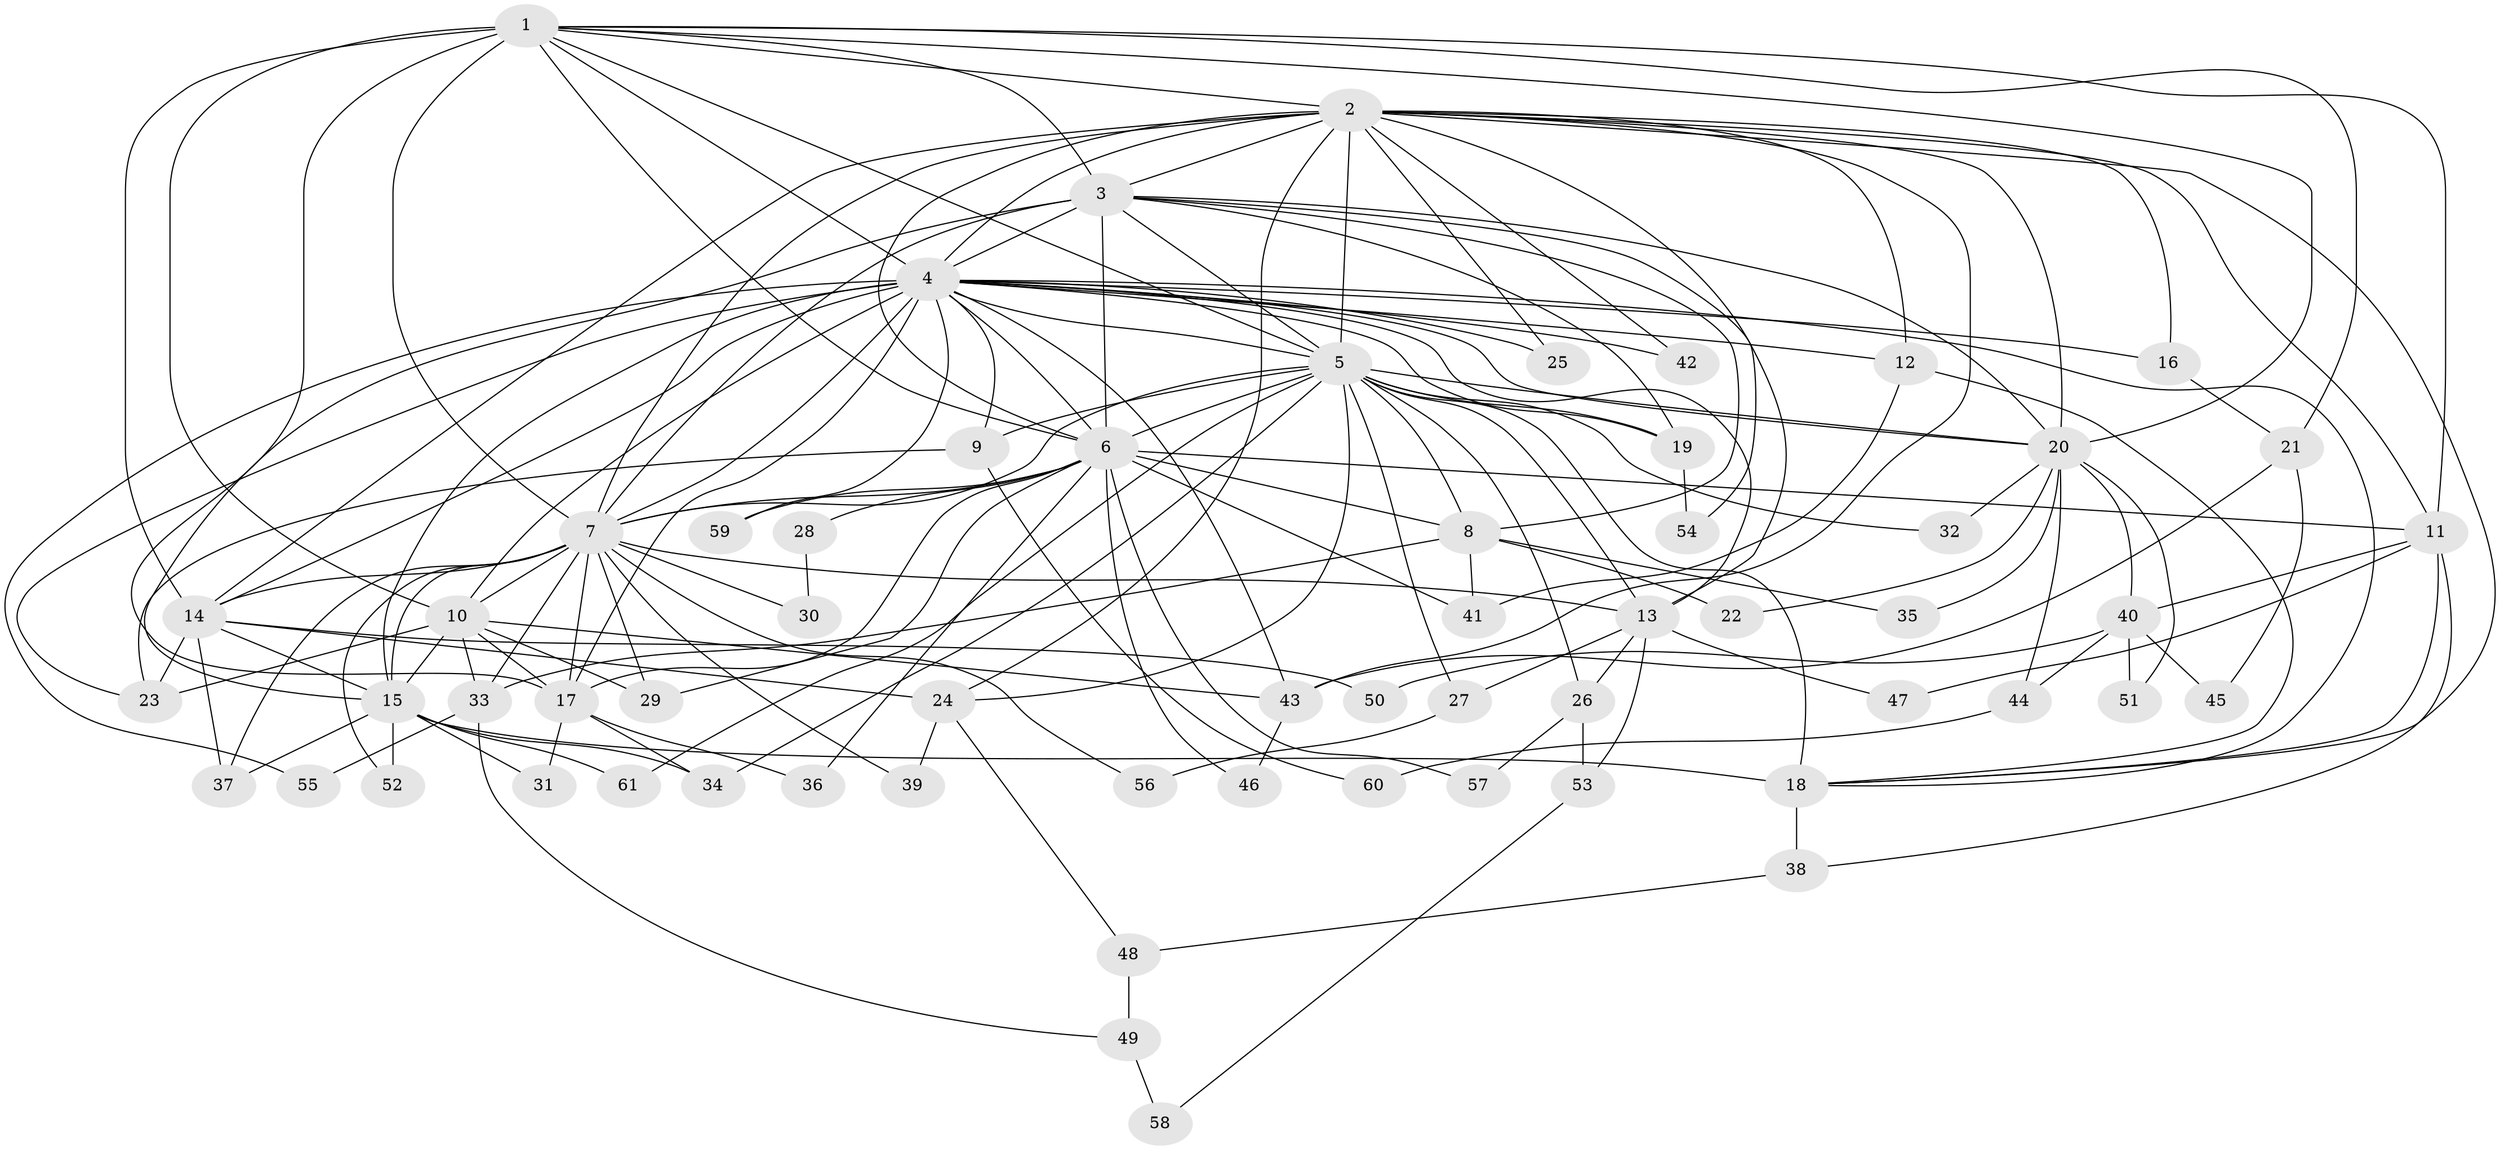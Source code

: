// original degree distribution, {17: 0.01639344262295082, 16: 0.00819672131147541, 29: 0.00819672131147541, 31: 0.00819672131147541, 20: 0.02459016393442623, 22: 0.00819672131147541, 15: 0.00819672131147541, 7: 0.040983606557377046, 4: 0.09016393442622951, 5: 0.03278688524590164, 2: 0.5163934426229508, 6: 0.03278688524590164, 3: 0.19672131147540983, 10: 0.00819672131147541}
// Generated by graph-tools (version 1.1) at 2025/34/03/09/25 02:34:55]
// undirected, 61 vertices, 159 edges
graph export_dot {
graph [start="1"]
  node [color=gray90,style=filled];
  1;
  2;
  3;
  4;
  5;
  6;
  7;
  8;
  9;
  10;
  11;
  12;
  13;
  14;
  15;
  16;
  17;
  18;
  19;
  20;
  21;
  22;
  23;
  24;
  25;
  26;
  27;
  28;
  29;
  30;
  31;
  32;
  33;
  34;
  35;
  36;
  37;
  38;
  39;
  40;
  41;
  42;
  43;
  44;
  45;
  46;
  47;
  48;
  49;
  50;
  51;
  52;
  53;
  54;
  55;
  56;
  57;
  58;
  59;
  60;
  61;
  1 -- 2 [weight=4.0];
  1 -- 3 [weight=2.0];
  1 -- 4 [weight=3.0];
  1 -- 5 [weight=4.0];
  1 -- 6 [weight=2.0];
  1 -- 7 [weight=3.0];
  1 -- 10 [weight=5.0];
  1 -- 11 [weight=1.0];
  1 -- 14 [weight=3.0];
  1 -- 17 [weight=1.0];
  1 -- 20 [weight=1.0];
  1 -- 21 [weight=1.0];
  2 -- 3 [weight=2.0];
  2 -- 4 [weight=2.0];
  2 -- 5 [weight=4.0];
  2 -- 6 [weight=2.0];
  2 -- 7 [weight=3.0];
  2 -- 11 [weight=1.0];
  2 -- 12 [weight=4.0];
  2 -- 14 [weight=1.0];
  2 -- 16 [weight=1.0];
  2 -- 18 [weight=1.0];
  2 -- 20 [weight=2.0];
  2 -- 24 [weight=1.0];
  2 -- 25 [weight=1.0];
  2 -- 42 [weight=1.0];
  2 -- 43 [weight=1.0];
  2 -- 54 [weight=1.0];
  3 -- 4 [weight=1.0];
  3 -- 5 [weight=3.0];
  3 -- 6 [weight=1.0];
  3 -- 7 [weight=13.0];
  3 -- 8 [weight=1.0];
  3 -- 13 [weight=1.0];
  3 -- 15 [weight=2.0];
  3 -- 19 [weight=1.0];
  3 -- 20 [weight=1.0];
  4 -- 5 [weight=2.0];
  4 -- 6 [weight=1.0];
  4 -- 7 [weight=2.0];
  4 -- 9 [weight=1.0];
  4 -- 10 [weight=1.0];
  4 -- 12 [weight=2.0];
  4 -- 13 [weight=1.0];
  4 -- 14 [weight=2.0];
  4 -- 15 [weight=1.0];
  4 -- 16 [weight=1.0];
  4 -- 17 [weight=1.0];
  4 -- 18 [weight=1.0];
  4 -- 19 [weight=1.0];
  4 -- 20 [weight=2.0];
  4 -- 23 [weight=1.0];
  4 -- 25 [weight=1.0];
  4 -- 42 [weight=1.0];
  4 -- 43 [weight=1.0];
  4 -- 55 [weight=1.0];
  4 -- 59 [weight=1.0];
  5 -- 6 [weight=3.0];
  5 -- 7 [weight=2.0];
  5 -- 8 [weight=2.0];
  5 -- 9 [weight=1.0];
  5 -- 13 [weight=1.0];
  5 -- 18 [weight=4.0];
  5 -- 19 [weight=1.0];
  5 -- 20 [weight=2.0];
  5 -- 24 [weight=2.0];
  5 -- 26 [weight=1.0];
  5 -- 27 [weight=1.0];
  5 -- 32 [weight=1.0];
  5 -- 34 [weight=1.0];
  5 -- 61 [weight=1.0];
  6 -- 7 [weight=2.0];
  6 -- 8 [weight=1.0];
  6 -- 11 [weight=1.0];
  6 -- 17 [weight=1.0];
  6 -- 28 [weight=1.0];
  6 -- 29 [weight=1.0];
  6 -- 36 [weight=1.0];
  6 -- 41 [weight=1.0];
  6 -- 46 [weight=1.0];
  6 -- 57 [weight=1.0];
  6 -- 59 [weight=1.0];
  7 -- 10 [weight=1.0];
  7 -- 13 [weight=1.0];
  7 -- 14 [weight=2.0];
  7 -- 15 [weight=1.0];
  7 -- 17 [weight=1.0];
  7 -- 29 [weight=1.0];
  7 -- 30 [weight=1.0];
  7 -- 33 [weight=1.0];
  7 -- 37 [weight=1.0];
  7 -- 39 [weight=1.0];
  7 -- 52 [weight=1.0];
  7 -- 56 [weight=1.0];
  8 -- 22 [weight=1.0];
  8 -- 33 [weight=1.0];
  8 -- 35 [weight=1.0];
  8 -- 41 [weight=1.0];
  9 -- 23 [weight=1.0];
  9 -- 60 [weight=1.0];
  10 -- 15 [weight=1.0];
  10 -- 17 [weight=1.0];
  10 -- 23 [weight=2.0];
  10 -- 29 [weight=1.0];
  10 -- 33 [weight=1.0];
  10 -- 43 [weight=1.0];
  11 -- 18 [weight=1.0];
  11 -- 38 [weight=1.0];
  11 -- 40 [weight=1.0];
  11 -- 47 [weight=1.0];
  12 -- 18 [weight=1.0];
  12 -- 41 [weight=1.0];
  13 -- 26 [weight=1.0];
  13 -- 27 [weight=1.0];
  13 -- 47 [weight=1.0];
  13 -- 53 [weight=1.0];
  14 -- 15 [weight=1.0];
  14 -- 23 [weight=1.0];
  14 -- 24 [weight=1.0];
  14 -- 37 [weight=1.0];
  14 -- 50 [weight=1.0];
  15 -- 18 [weight=1.0];
  15 -- 31 [weight=1.0];
  15 -- 34 [weight=1.0];
  15 -- 37 [weight=1.0];
  15 -- 52 [weight=1.0];
  15 -- 61 [weight=1.0];
  16 -- 21 [weight=1.0];
  17 -- 31 [weight=1.0];
  17 -- 34 [weight=1.0];
  17 -- 36 [weight=1.0];
  18 -- 38 [weight=1.0];
  19 -- 54 [weight=1.0];
  20 -- 22 [weight=1.0];
  20 -- 32 [weight=1.0];
  20 -- 35 [weight=1.0];
  20 -- 40 [weight=1.0];
  20 -- 44 [weight=1.0];
  20 -- 51 [weight=1.0];
  21 -- 43 [weight=1.0];
  21 -- 45 [weight=1.0];
  24 -- 39 [weight=1.0];
  24 -- 48 [weight=1.0];
  26 -- 53 [weight=1.0];
  26 -- 57 [weight=1.0];
  27 -- 56 [weight=1.0];
  28 -- 30 [weight=1.0];
  33 -- 49 [weight=1.0];
  33 -- 55 [weight=1.0];
  38 -- 48 [weight=1.0];
  40 -- 44 [weight=1.0];
  40 -- 45 [weight=1.0];
  40 -- 50 [weight=1.0];
  40 -- 51 [weight=1.0];
  43 -- 46 [weight=1.0];
  44 -- 60 [weight=1.0];
  48 -- 49 [weight=1.0];
  49 -- 58 [weight=1.0];
  53 -- 58 [weight=1.0];
}
